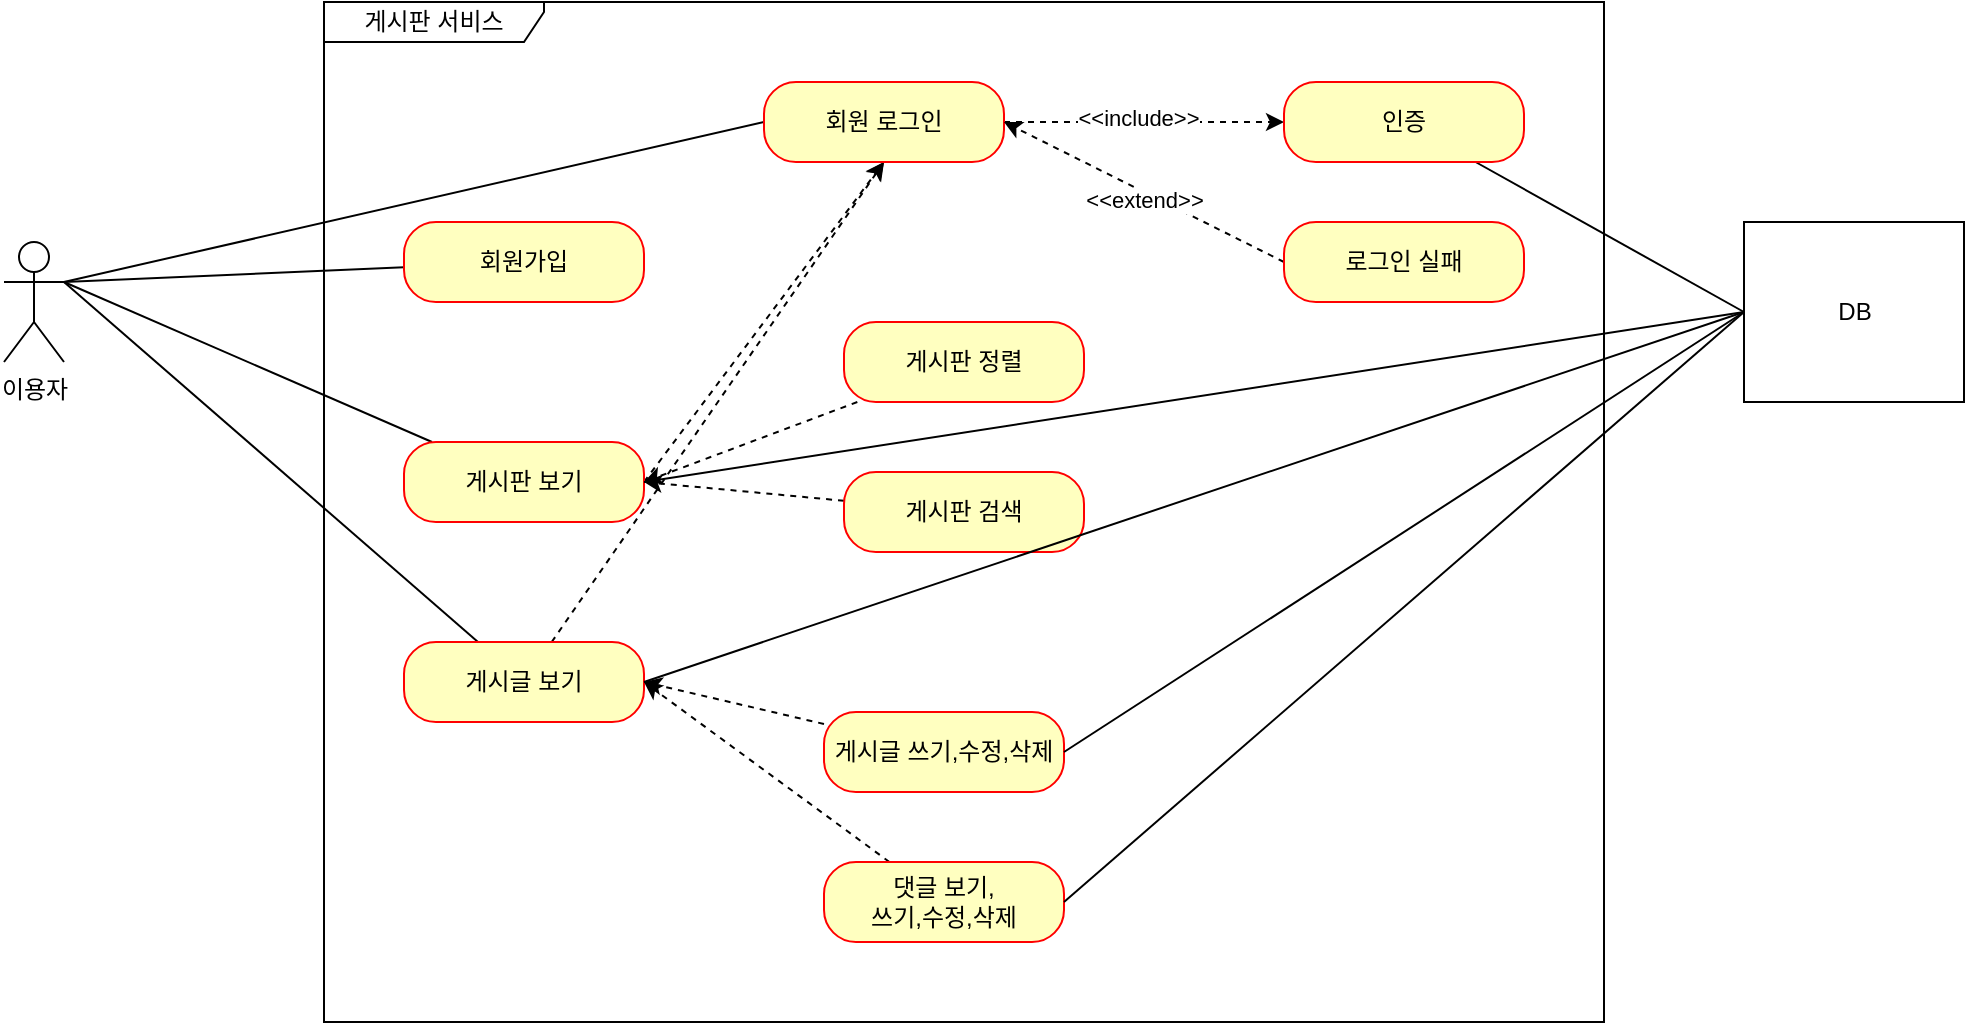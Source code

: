 <mxfile version="20.8.3" type="github">
  <diagram id="iVVK03uNF1KPnE9QkI34" name="페이지-1">
    <mxGraphModel dx="994" dy="588" grid="1" gridSize="10" guides="1" tooltips="1" connect="1" arrows="1" fold="1" page="1" pageScale="1" pageWidth="827" pageHeight="1169" math="0" shadow="0">
      <root>
        <mxCell id="0" />
        <mxCell id="1" parent="0" />
        <mxCell id="OZGTr3_mcB-NGRwCivsl-1" value="이용자&lt;br&gt;" style="shape=umlActor;verticalLabelPosition=bottom;verticalAlign=top;html=1;outlineConnect=0;" vertex="1" parent="1">
          <mxGeometry x="110" y="310" width="30" height="60" as="geometry" />
        </mxCell>
        <mxCell id="OZGTr3_mcB-NGRwCivsl-3" value="게시판 서비스" style="shape=umlFrame;whiteSpace=wrap;html=1;width=110;height=20;" vertex="1" parent="1">
          <mxGeometry x="270" y="190" width="640" height="510" as="geometry" />
        </mxCell>
        <mxCell id="OZGTr3_mcB-NGRwCivsl-19" style="rounded=0;orthogonalLoop=1;jettySize=auto;html=1;entryX=1;entryY=0.333;entryDx=0;entryDy=0;entryPerimeter=0;strokeColor=default;endArrow=none;endFill=0;" edge="1" parent="1" source="OZGTr3_mcB-NGRwCivsl-5" target="OZGTr3_mcB-NGRwCivsl-1">
          <mxGeometry relative="1" as="geometry" />
        </mxCell>
        <mxCell id="OZGTr3_mcB-NGRwCivsl-5" value="회원가입" style="rounded=1;whiteSpace=wrap;html=1;arcSize=40;fontColor=#000000;fillColor=#ffffc0;strokeColor=#ff0000;" vertex="1" parent="1">
          <mxGeometry x="310" y="300" width="120" height="40" as="geometry" />
        </mxCell>
        <mxCell id="OZGTr3_mcB-NGRwCivsl-21" style="edgeStyle=none;rounded=0;orthogonalLoop=1;jettySize=auto;html=1;strokeColor=default;endArrow=none;endFill=0;" edge="1" parent="1" source="OZGTr3_mcB-NGRwCivsl-7">
          <mxGeometry relative="1" as="geometry">
            <mxPoint x="140" y="330" as="targetPoint" />
          </mxGeometry>
        </mxCell>
        <mxCell id="OZGTr3_mcB-NGRwCivsl-28" style="edgeStyle=none;rounded=0;orthogonalLoop=1;jettySize=auto;html=1;entryX=0.5;entryY=1;entryDx=0;entryDy=0;dashed=1;strokeColor=default;startArrow=none;startFill=0;endArrow=classic;endFill=1;exitX=1;exitY=0.5;exitDx=0;exitDy=0;" edge="1" parent="1" source="OZGTr3_mcB-NGRwCivsl-7" target="OZGTr3_mcB-NGRwCivsl-9">
          <mxGeometry relative="1" as="geometry" />
        </mxCell>
        <mxCell id="OZGTr3_mcB-NGRwCivsl-7" value="게시판 보기&lt;span style=&quot;color: rgba(0, 0, 0, 0); font-family: monospace; font-size: 0px; text-align: start;&quot;&gt;%3CmxGraphModel%3E%3Croot%3E%3CmxCell%20id%3D%220%22%2F%3E%3CmxCell%20id%3D%221%22%20parent%3D%220%22%2F%3E%3CmxCell%20id%3D%222%22%20value%3D%22%ED%9A%8C%EC%9B%90%EA%B0%80%EC%9E%85%22%20style%3D%22rounded%3D1%3BwhiteSpace%3Dwrap%3Bhtml%3D1%3BarcSize%3D40%3BfontColor%3D%23000000%3BfillColor%3D%23ffffc0%3BstrokeColor%3D%23ff0000%3B%22%20vertex%3D%221%22%20parent%3D%221%22%3E%3CmxGeometry%20x%3D%22310%22%20y%3D%22240%22%20width%3D%22120%22%20height%3D%2240%22%20as%3D%22geometry%22%2F%3E%3C%2FmxCell%3E%3C%2Froot%3E%3C%2FmxGraphModel%3E&lt;/span&gt;" style="rounded=1;whiteSpace=wrap;html=1;arcSize=40;fontColor=#000000;fillColor=#ffffc0;strokeColor=#ff0000;" vertex="1" parent="1">
          <mxGeometry x="310" y="410" width="120" height="40" as="geometry" />
        </mxCell>
        <mxCell id="OZGTr3_mcB-NGRwCivsl-22" style="edgeStyle=none;rounded=0;orthogonalLoop=1;jettySize=auto;html=1;entryX=1;entryY=0.333;entryDx=0;entryDy=0;entryPerimeter=0;strokeColor=default;endArrow=none;endFill=0;" edge="1" parent="1" source="OZGTr3_mcB-NGRwCivsl-8" target="OZGTr3_mcB-NGRwCivsl-1">
          <mxGeometry relative="1" as="geometry" />
        </mxCell>
        <mxCell id="OZGTr3_mcB-NGRwCivsl-30" style="edgeStyle=none;rounded=0;orthogonalLoop=1;jettySize=auto;html=1;dashed=1;strokeColor=default;startArrow=none;startFill=0;endArrow=classic;endFill=1;" edge="1" parent="1" source="OZGTr3_mcB-NGRwCivsl-8">
          <mxGeometry relative="1" as="geometry">
            <mxPoint x="550" y="270" as="targetPoint" />
          </mxGeometry>
        </mxCell>
        <mxCell id="OZGTr3_mcB-NGRwCivsl-8" value="게시글 보기" style="rounded=1;whiteSpace=wrap;html=1;arcSize=40;fontColor=#000000;fillColor=#ffffc0;strokeColor=#ff0000;" vertex="1" parent="1">
          <mxGeometry x="310" y="510" width="120" height="40" as="geometry" />
        </mxCell>
        <mxCell id="OZGTr3_mcB-NGRwCivsl-20" style="edgeStyle=none;rounded=0;orthogonalLoop=1;jettySize=auto;html=1;strokeColor=default;endArrow=none;endFill=0;" edge="1" parent="1" source="OZGTr3_mcB-NGRwCivsl-9">
          <mxGeometry relative="1" as="geometry">
            <mxPoint x="140" y="330" as="targetPoint" />
            <Array as="points">
              <mxPoint x="490" y="250" />
            </Array>
          </mxGeometry>
        </mxCell>
        <mxCell id="OZGTr3_mcB-NGRwCivsl-23" style="edgeStyle=none;rounded=0;orthogonalLoop=1;jettySize=auto;html=1;entryX=0;entryY=0.5;entryDx=0;entryDy=0;strokeColor=default;endArrow=classic;endFill=1;dashed=1;" edge="1" parent="1" source="OZGTr3_mcB-NGRwCivsl-9" target="OZGTr3_mcB-NGRwCivsl-10">
          <mxGeometry relative="1" as="geometry" />
        </mxCell>
        <mxCell id="OZGTr3_mcB-NGRwCivsl-26" value="&amp;lt;&amp;lt;include&amp;gt;&amp;gt;" style="edgeLabel;html=1;align=center;verticalAlign=middle;resizable=0;points=[];" vertex="1" connectable="0" parent="OZGTr3_mcB-NGRwCivsl-23">
          <mxGeometry x="-0.051" y="2" relative="1" as="geometry">
            <mxPoint as="offset" />
          </mxGeometry>
        </mxCell>
        <mxCell id="OZGTr3_mcB-NGRwCivsl-9" value="회원 로그인" style="rounded=1;whiteSpace=wrap;html=1;arcSize=40;fontColor=#000000;fillColor=#ffffc0;strokeColor=#ff0000;" vertex="1" parent="1">
          <mxGeometry x="490" y="230" width="120" height="40" as="geometry" />
        </mxCell>
        <mxCell id="OZGTr3_mcB-NGRwCivsl-37" style="edgeStyle=none;rounded=0;orthogonalLoop=1;jettySize=auto;html=1;entryX=0;entryY=0.5;entryDx=0;entryDy=0;strokeColor=default;startArrow=none;startFill=0;endArrow=none;endFill=0;" edge="1" parent="1" source="OZGTr3_mcB-NGRwCivsl-10" target="OZGTr3_mcB-NGRwCivsl-35">
          <mxGeometry relative="1" as="geometry" />
        </mxCell>
        <mxCell id="OZGTr3_mcB-NGRwCivsl-10" value="인증" style="rounded=1;whiteSpace=wrap;html=1;arcSize=40;fontColor=#000000;fillColor=#ffffc0;strokeColor=#ff0000;" vertex="1" parent="1">
          <mxGeometry x="750" y="230" width="120" height="40" as="geometry" />
        </mxCell>
        <mxCell id="OZGTr3_mcB-NGRwCivsl-25" style="edgeStyle=none;rounded=0;orthogonalLoop=1;jettySize=auto;html=1;entryX=1;entryY=0.5;entryDx=0;entryDy=0;strokeColor=default;endArrow=classic;endFill=1;exitX=0;exitY=0.5;exitDx=0;exitDy=0;dashed=1;startArrow=none;startFill=0;" edge="1" parent="1" source="OZGTr3_mcB-NGRwCivsl-14" target="OZGTr3_mcB-NGRwCivsl-9">
          <mxGeometry relative="1" as="geometry" />
        </mxCell>
        <mxCell id="OZGTr3_mcB-NGRwCivsl-27" value="&amp;lt;&amp;lt;extend&amp;gt;&amp;gt;" style="edgeLabel;html=1;align=center;verticalAlign=middle;resizable=0;points=[];" vertex="1" connectable="0" parent="OZGTr3_mcB-NGRwCivsl-25">
          <mxGeometry x="-0.218" y="-3" relative="1" as="geometry">
            <mxPoint x="-17" y="-1" as="offset" />
          </mxGeometry>
        </mxCell>
        <mxCell id="OZGTr3_mcB-NGRwCivsl-14" value="로그인 실패" style="rounded=1;whiteSpace=wrap;html=1;arcSize=40;fontColor=#000000;fillColor=#ffffc0;strokeColor=#ff0000;" vertex="1" parent="1">
          <mxGeometry x="750" y="300" width="120" height="40" as="geometry" />
        </mxCell>
        <mxCell id="OZGTr3_mcB-NGRwCivsl-31" style="edgeStyle=none;rounded=0;orthogonalLoop=1;jettySize=auto;html=1;entryX=1;entryY=0.5;entryDx=0;entryDy=0;dashed=1;strokeColor=default;startArrow=none;startFill=0;endArrow=classic;endFill=1;" edge="1" parent="1" source="OZGTr3_mcB-NGRwCivsl-15" target="OZGTr3_mcB-NGRwCivsl-7">
          <mxGeometry relative="1" as="geometry" />
        </mxCell>
        <mxCell id="OZGTr3_mcB-NGRwCivsl-15" value="게시판 정렬&lt;span style=&quot;color: rgba(0, 0, 0, 0); font-family: monospace; font-size: 0px; text-align: start;&quot;&gt;%3CmxGraphModel%3E%3Croot%3E%3CmxCell%20id%3D%220%22%2F%3E%3CmxCell%20id%3D%221%22%20parent%3D%220%22%2F%3E%3CmxCell%20id%3D%222%22%20value%3D%22%ED%9A%8C%EC%9B%90%EA%B0%80%EC%9E%85%22%20style%3D%22rounded%3D1%3BwhiteSpace%3Dwrap%3Bhtml%3D1%3BarcSize%3D40%3BfontColor%3D%23000000%3BfillColor%3D%23ffffc0%3BstrokeColor%3D%23ff0000%3B%22%20vertex%3D%221%22%20parent%3D%221%22%3E%3CmxGeometry%20x%3D%22310%22%20y%3D%22240%22%20width%3D%22120%22%20height%3D%2240%22%20as%3D%22geometry%22%2F%3E%3C%2FmxCell%3E%3C%2Froot%3E%3C%2FmxGraphModel%&lt;/span&gt;" style="rounded=1;whiteSpace=wrap;html=1;arcSize=40;fontColor=#000000;fillColor=#ffffc0;strokeColor=#ff0000;" vertex="1" parent="1">
          <mxGeometry x="530" y="350" width="120" height="40" as="geometry" />
        </mxCell>
        <mxCell id="OZGTr3_mcB-NGRwCivsl-32" style="edgeStyle=none;rounded=0;orthogonalLoop=1;jettySize=auto;html=1;dashed=1;strokeColor=default;startArrow=none;startFill=0;endArrow=classic;endFill=1;" edge="1" parent="1" source="OZGTr3_mcB-NGRwCivsl-16">
          <mxGeometry relative="1" as="geometry">
            <mxPoint x="430" y="430" as="targetPoint" />
          </mxGeometry>
        </mxCell>
        <mxCell id="OZGTr3_mcB-NGRwCivsl-16" value="게시판 검색&lt;span style=&quot;color: rgba(0, 0, 0, 0); font-family: monospace; font-size: 0px; text-align: start;&quot;&gt;%3CmxGraphModel%3E%3Croot%3E%3CmxCell%20id%3D%220%22%2F%3E%3CmxCell%20id%3D%221%22%20parent%3D%220%22%2F%3E%3CmxCell%20id%3D%222%22%20value%3D%22%ED%9A%8C%EC%9B%90%EA%B0%80%EC%9E%85%22%20style%3D%22rounded%3D1%3BwhiteSpace%3Dwrap%3Bhtml%3D1%3BarcSize%3D40%3BfontColor%3D%23000000%3BfillColor%3D%23ffffc0%3BstrokeColor%3D%23ff0000%3B%22%20vertex%3D%221%22%20parent%3D%221%22%3E%3CmxGeometry%20x%3D%22310%22%20y%3D%22240%22%20width%3D%22120%22%20height%3D%2240%22%20as%3D%22geometry%22%2F%3E%3C%2FmxCell%3E%3C%2Froot%3E%3C%2FmxGraphMode&lt;/span&gt;" style="rounded=1;whiteSpace=wrap;html=1;arcSize=40;fontColor=#000000;fillColor=#ffffc0;strokeColor=#ff0000;" vertex="1" parent="1">
          <mxGeometry x="530" y="425" width="120" height="40" as="geometry" />
        </mxCell>
        <mxCell id="OZGTr3_mcB-NGRwCivsl-33" style="edgeStyle=none;rounded=0;orthogonalLoop=1;jettySize=auto;html=1;entryX=1;entryY=0.5;entryDx=0;entryDy=0;dashed=1;strokeColor=default;startArrow=none;startFill=0;endArrow=classic;endFill=1;" edge="1" parent="1" source="OZGTr3_mcB-NGRwCivsl-17" target="OZGTr3_mcB-NGRwCivsl-8">
          <mxGeometry relative="1" as="geometry" />
        </mxCell>
        <mxCell id="OZGTr3_mcB-NGRwCivsl-17" value="게시글 쓰기,수정,삭제" style="rounded=1;whiteSpace=wrap;html=1;arcSize=40;fontColor=#000000;fillColor=#ffffc0;strokeColor=#ff0000;" vertex="1" parent="1">
          <mxGeometry x="520" y="545" width="120" height="40" as="geometry" />
        </mxCell>
        <mxCell id="OZGTr3_mcB-NGRwCivsl-34" style="edgeStyle=none;rounded=0;orthogonalLoop=1;jettySize=auto;html=1;dashed=1;strokeColor=default;startArrow=none;startFill=0;endArrow=classic;endFill=1;" edge="1" parent="1" source="OZGTr3_mcB-NGRwCivsl-18">
          <mxGeometry relative="1" as="geometry">
            <mxPoint x="430" y="530" as="targetPoint" />
          </mxGeometry>
        </mxCell>
        <mxCell id="OZGTr3_mcB-NGRwCivsl-18" value="댓글 보기,&lt;br&gt;쓰기,수정,삭제" style="rounded=1;whiteSpace=wrap;html=1;arcSize=40;fontColor=#000000;fillColor=#ffffc0;strokeColor=#ff0000;" vertex="1" parent="1">
          <mxGeometry x="520" y="620" width="120" height="40" as="geometry" />
        </mxCell>
        <mxCell id="OZGTr3_mcB-NGRwCivsl-38" style="edgeStyle=none;rounded=0;orthogonalLoop=1;jettySize=auto;html=1;strokeColor=default;startArrow=none;startFill=0;endArrow=none;endFill=0;exitX=0;exitY=0.5;exitDx=0;exitDy=0;" edge="1" parent="1" source="OZGTr3_mcB-NGRwCivsl-35">
          <mxGeometry relative="1" as="geometry">
            <mxPoint x="430" y="430" as="targetPoint" />
          </mxGeometry>
        </mxCell>
        <mxCell id="OZGTr3_mcB-NGRwCivsl-39" style="edgeStyle=none;rounded=0;orthogonalLoop=1;jettySize=auto;html=1;strokeColor=default;startArrow=none;startFill=0;endArrow=none;endFill=0;exitX=0;exitY=0.5;exitDx=0;exitDy=0;" edge="1" parent="1" source="OZGTr3_mcB-NGRwCivsl-35">
          <mxGeometry relative="1" as="geometry">
            <mxPoint x="430" y="530" as="targetPoint" />
          </mxGeometry>
        </mxCell>
        <mxCell id="OZGTr3_mcB-NGRwCivsl-40" style="edgeStyle=none;rounded=0;orthogonalLoop=1;jettySize=auto;html=1;entryX=1;entryY=0.5;entryDx=0;entryDy=0;strokeColor=default;startArrow=none;startFill=0;endArrow=none;endFill=0;exitX=0;exitY=0.5;exitDx=0;exitDy=0;" edge="1" parent="1" source="OZGTr3_mcB-NGRwCivsl-35" target="OZGTr3_mcB-NGRwCivsl-17">
          <mxGeometry relative="1" as="geometry">
            <mxPoint x="980" y="376" as="sourcePoint" />
          </mxGeometry>
        </mxCell>
        <mxCell id="OZGTr3_mcB-NGRwCivsl-41" style="edgeStyle=none;rounded=0;orthogonalLoop=1;jettySize=auto;html=1;entryX=1;entryY=0.5;entryDx=0;entryDy=0;strokeColor=default;startArrow=none;startFill=0;endArrow=none;endFill=0;exitX=0;exitY=0.5;exitDx=0;exitDy=0;" edge="1" parent="1" source="OZGTr3_mcB-NGRwCivsl-35" target="OZGTr3_mcB-NGRwCivsl-18">
          <mxGeometry relative="1" as="geometry" />
        </mxCell>
        <mxCell id="OZGTr3_mcB-NGRwCivsl-35" value="DB" style="html=1;dropTarget=0;" vertex="1" parent="1">
          <mxGeometry x="980" y="300" width="110" height="90" as="geometry" />
        </mxCell>
      </root>
    </mxGraphModel>
  </diagram>
</mxfile>
